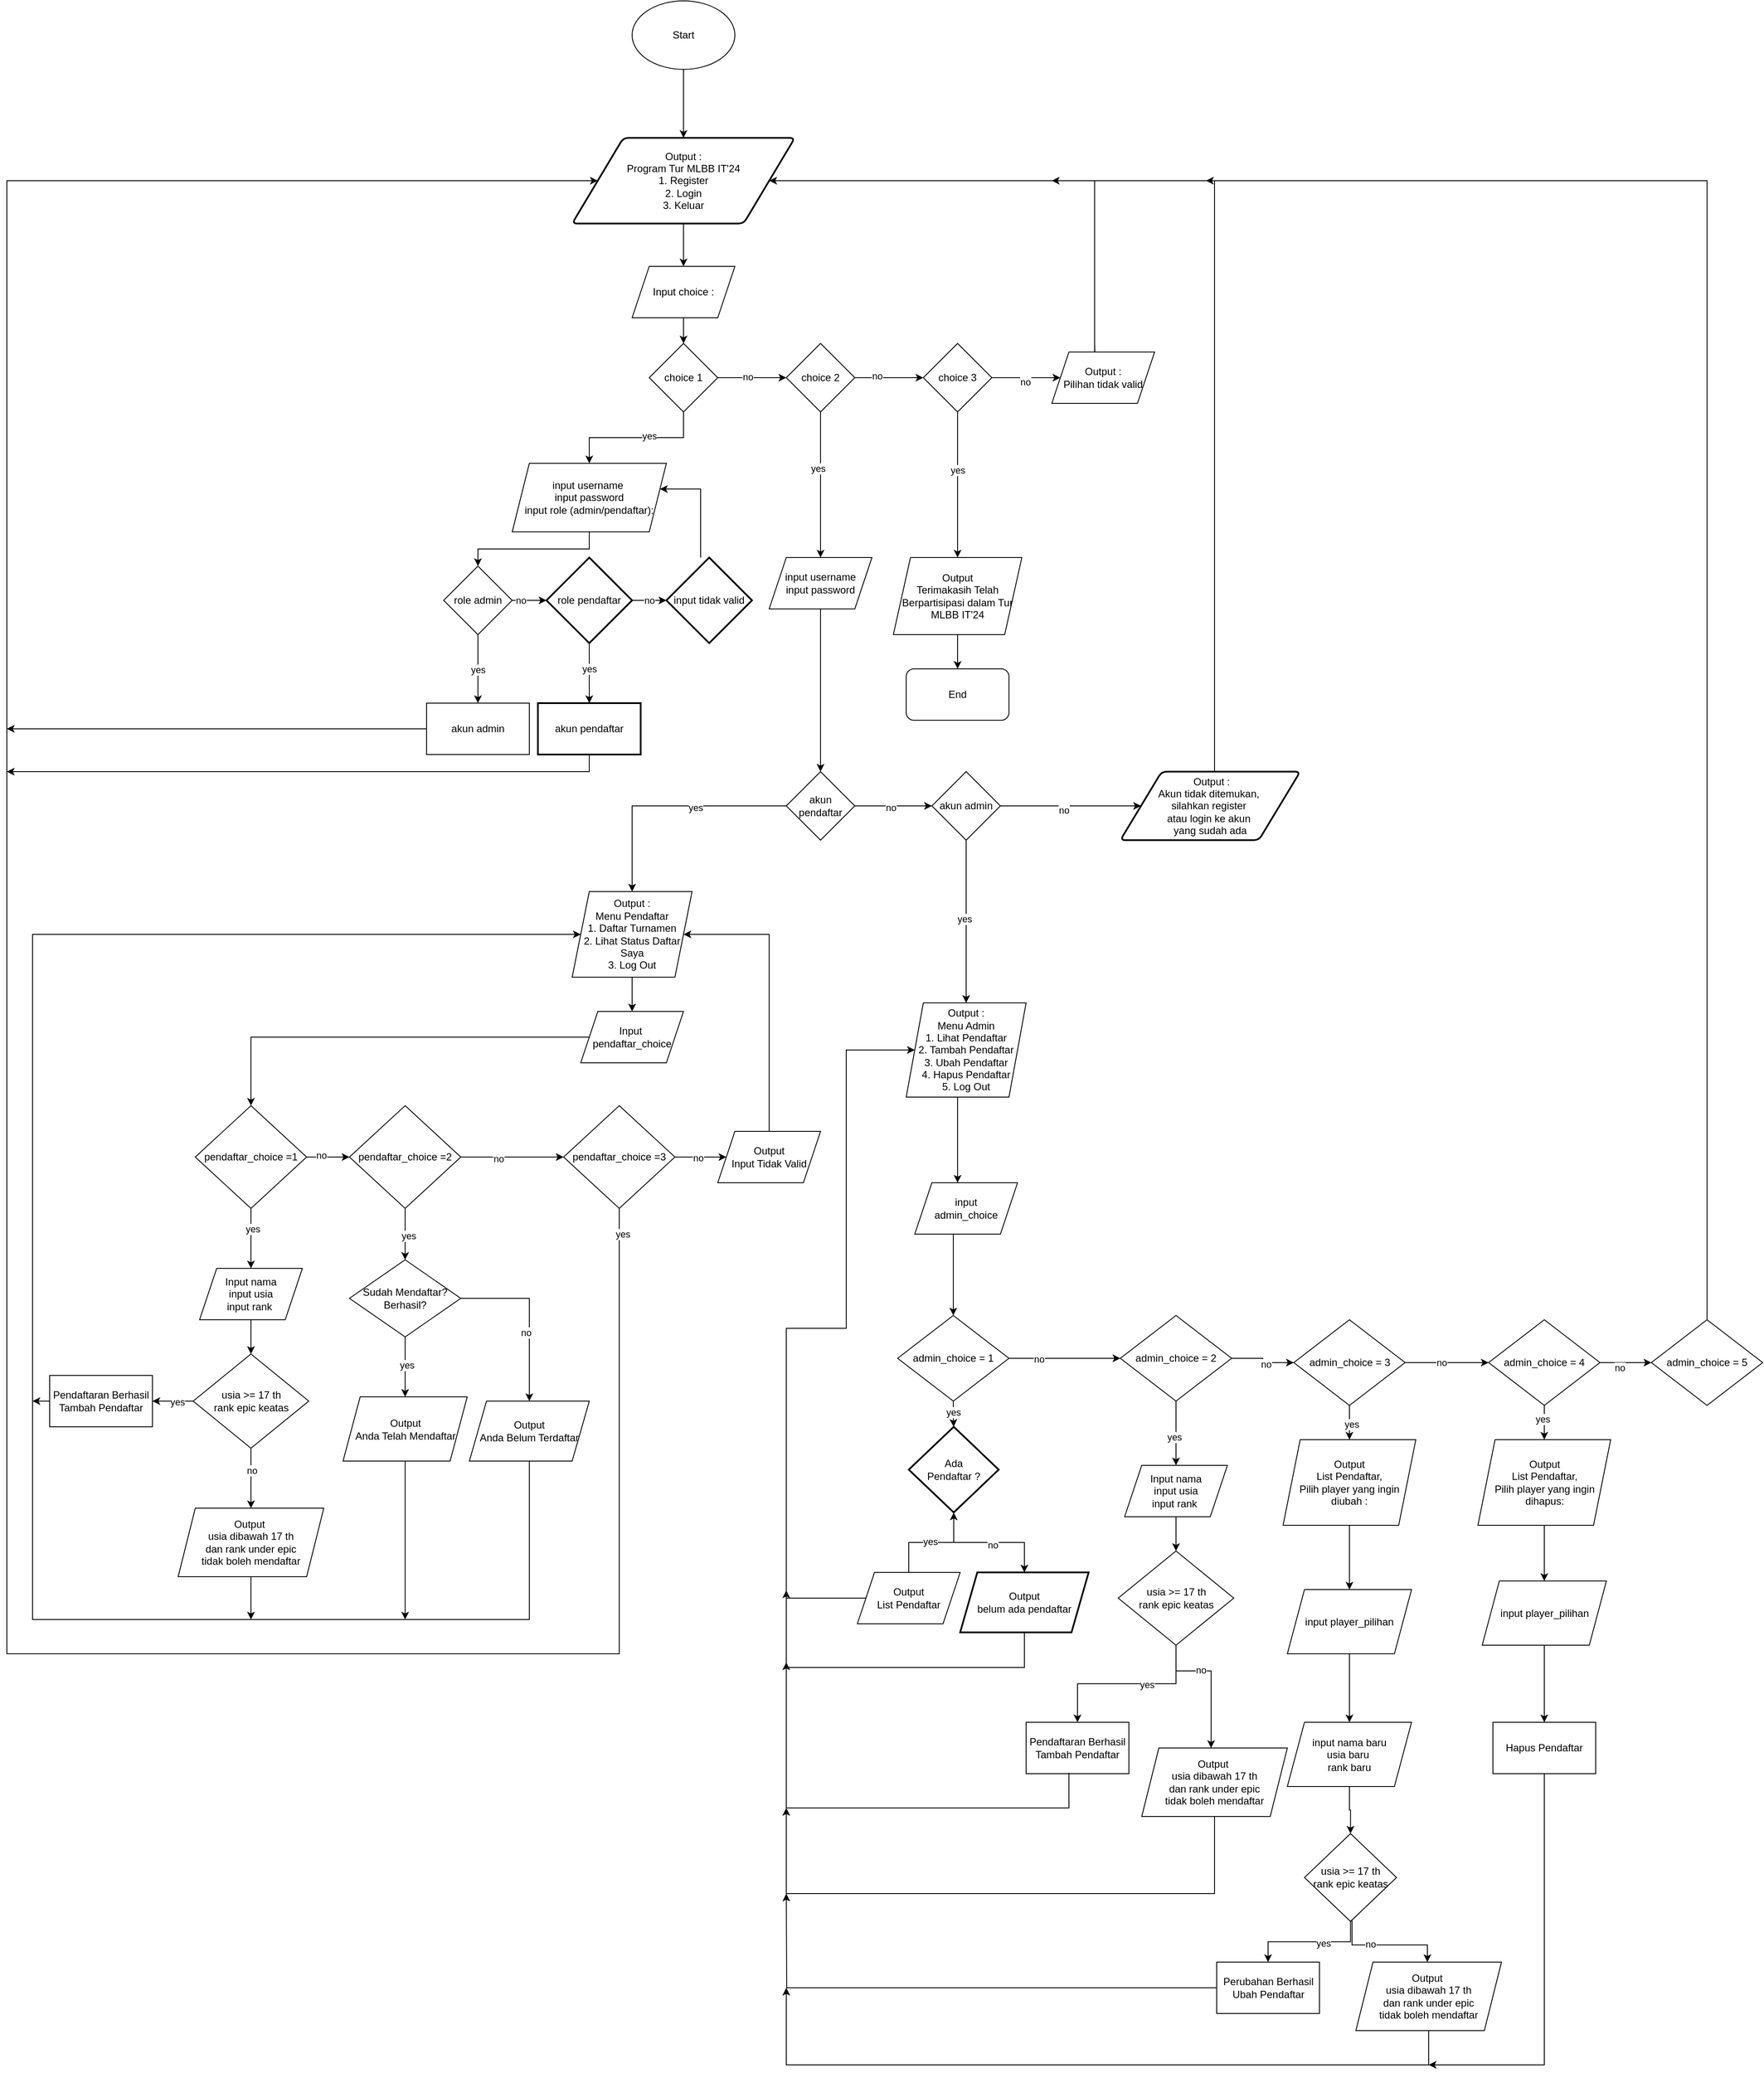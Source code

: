 <mxfile version="24.7.17">
  <diagram name="Page-1" id="m6lIEbwDlKIC5hfoYeo_">
    <mxGraphModel dx="2547" dy="820" grid="1" gridSize="10" guides="1" tooltips="1" connect="1" arrows="1" fold="1" page="1" pageScale="1" pageWidth="850" pageHeight="1100" math="0" shadow="0">
      <root>
        <mxCell id="0" />
        <mxCell id="1" parent="0" />
        <mxCell id="RYWF6PPCwVBztijRkfeJ-3" value="" style="edgeStyle=orthogonalEdgeStyle;rounded=0;orthogonalLoop=1;jettySize=auto;html=1;" edge="1" parent="1" source="RYWF6PPCwVBztijRkfeJ-12" target="RYWF6PPCwVBztijRkfeJ-2">
          <mxGeometry relative="1" as="geometry" />
        </mxCell>
        <mxCell id="RYWF6PPCwVBztijRkfeJ-1" value="Start" style="ellipse;whiteSpace=wrap;html=1;" vertex="1" parent="1">
          <mxGeometry x="340" y="170" width="120" height="80" as="geometry" />
        </mxCell>
        <mxCell id="RYWF6PPCwVBztijRkfeJ-5" value="" style="edgeStyle=orthogonalEdgeStyle;rounded=0;orthogonalLoop=1;jettySize=auto;html=1;" edge="1" parent="1" source="RYWF6PPCwVBztijRkfeJ-2" target="RYWF6PPCwVBztijRkfeJ-4">
          <mxGeometry relative="1" as="geometry" />
        </mxCell>
        <mxCell id="RYWF6PPCwVBztijRkfeJ-2" value="Input choice :" style="shape=parallelogram;perimeter=parallelogramPerimeter;whiteSpace=wrap;html=1;fixedSize=1;" vertex="1" parent="1">
          <mxGeometry x="340" y="480" width="120" height="60" as="geometry" />
        </mxCell>
        <mxCell id="RYWF6PPCwVBztijRkfeJ-17" value="" style="edgeStyle=orthogonalEdgeStyle;rounded=0;orthogonalLoop=1;jettySize=auto;html=1;" edge="1" parent="1" source="RYWF6PPCwVBztijRkfeJ-4" target="RYWF6PPCwVBztijRkfeJ-16">
          <mxGeometry relative="1" as="geometry" />
        </mxCell>
        <mxCell id="RYWF6PPCwVBztijRkfeJ-31" value="yes" style="edgeLabel;html=1;align=center;verticalAlign=middle;resizable=0;points=[];" vertex="1" connectable="0" parent="RYWF6PPCwVBztijRkfeJ-17">
          <mxGeometry x="-0.178" y="-2" relative="1" as="geometry">
            <mxPoint as="offset" />
          </mxGeometry>
        </mxCell>
        <mxCell id="RYWF6PPCwVBztijRkfeJ-19" value="" style="edgeStyle=orthogonalEdgeStyle;rounded=0;orthogonalLoop=1;jettySize=auto;html=1;" edge="1" parent="1" source="RYWF6PPCwVBztijRkfeJ-4" target="RYWF6PPCwVBztijRkfeJ-18">
          <mxGeometry relative="1" as="geometry" />
        </mxCell>
        <mxCell id="RYWF6PPCwVBztijRkfeJ-30" value="no" style="edgeLabel;html=1;align=center;verticalAlign=middle;resizable=0;points=[];" vertex="1" connectable="0" parent="RYWF6PPCwVBztijRkfeJ-19">
          <mxGeometry x="-0.125" y="1" relative="1" as="geometry">
            <mxPoint as="offset" />
          </mxGeometry>
        </mxCell>
        <mxCell id="RYWF6PPCwVBztijRkfeJ-4" value="choice 1" style="rhombus;whiteSpace=wrap;html=1;" vertex="1" parent="1">
          <mxGeometry x="360" y="570" width="80" height="80" as="geometry" />
        </mxCell>
        <mxCell id="RYWF6PPCwVBztijRkfeJ-13" value="" style="edgeStyle=orthogonalEdgeStyle;rounded=0;orthogonalLoop=1;jettySize=auto;html=1;" edge="1" parent="1" source="RYWF6PPCwVBztijRkfeJ-1" target="RYWF6PPCwVBztijRkfeJ-12">
          <mxGeometry relative="1" as="geometry">
            <mxPoint x="400" y="250" as="sourcePoint" />
            <mxPoint x="400" y="340" as="targetPoint" />
          </mxGeometry>
        </mxCell>
        <mxCell id="RYWF6PPCwVBztijRkfeJ-12" value="Output :&lt;div&gt;Program Tur MLBB IT&#39;24&lt;/div&gt;&lt;div&gt;1. Register&lt;/div&gt;&lt;div&gt;2. Login&lt;/div&gt;&lt;div&gt;3. Keluar&lt;/div&gt;" style="shape=parallelogram;html=1;strokeWidth=2;perimeter=parallelogramPerimeter;whiteSpace=wrap;rounded=1;arcSize=12;size=0.23;" vertex="1" parent="1">
          <mxGeometry x="270" y="330" width="260" height="100" as="geometry" />
        </mxCell>
        <mxCell id="RYWF6PPCwVBztijRkfeJ-42" value="" style="edgeStyle=orthogonalEdgeStyle;rounded=0;orthogonalLoop=1;jettySize=auto;html=1;" edge="1" parent="1" source="RYWF6PPCwVBztijRkfeJ-16" target="RYWF6PPCwVBztijRkfeJ-41">
          <mxGeometry relative="1" as="geometry" />
        </mxCell>
        <mxCell id="RYWF6PPCwVBztijRkfeJ-16" value="input username&amp;nbsp;&lt;div&gt;input password&lt;/div&gt;&lt;div&gt;input role (admin/pendaftar):&lt;/div&gt;" style="shape=parallelogram;perimeter=parallelogramPerimeter;whiteSpace=wrap;html=1;fixedSize=1;" vertex="1" parent="1">
          <mxGeometry x="200" y="710" width="180" height="80" as="geometry" />
        </mxCell>
        <mxCell id="RYWF6PPCwVBztijRkfeJ-21" value="" style="edgeStyle=orthogonalEdgeStyle;rounded=0;orthogonalLoop=1;jettySize=auto;html=1;" edge="1" parent="1" source="RYWF6PPCwVBztijRkfeJ-18" target="RYWF6PPCwVBztijRkfeJ-20">
          <mxGeometry relative="1" as="geometry" />
        </mxCell>
        <mxCell id="RYWF6PPCwVBztijRkfeJ-32" value="no" style="edgeLabel;html=1;align=center;verticalAlign=middle;resizable=0;points=[];" vertex="1" connectable="0" parent="RYWF6PPCwVBztijRkfeJ-21">
          <mxGeometry x="-0.35" y="2" relative="1" as="geometry">
            <mxPoint as="offset" />
          </mxGeometry>
        </mxCell>
        <mxCell id="RYWF6PPCwVBztijRkfeJ-25" value="" style="edgeStyle=orthogonalEdgeStyle;rounded=0;orthogonalLoop=1;jettySize=auto;html=1;" edge="1" parent="1" source="RYWF6PPCwVBztijRkfeJ-18" target="RYWF6PPCwVBztijRkfeJ-24">
          <mxGeometry relative="1" as="geometry" />
        </mxCell>
        <mxCell id="RYWF6PPCwVBztijRkfeJ-33" value="yes" style="edgeLabel;html=1;align=center;verticalAlign=middle;resizable=0;points=[];" vertex="1" connectable="0" parent="RYWF6PPCwVBztijRkfeJ-25">
          <mxGeometry x="-0.222" y="-3" relative="1" as="geometry">
            <mxPoint as="offset" />
          </mxGeometry>
        </mxCell>
        <mxCell id="RYWF6PPCwVBztijRkfeJ-18" value="choice 2" style="rhombus;whiteSpace=wrap;html=1;" vertex="1" parent="1">
          <mxGeometry x="520" y="570" width="80" height="80" as="geometry" />
        </mxCell>
        <mxCell id="RYWF6PPCwVBztijRkfeJ-23" value="" style="edgeStyle=orthogonalEdgeStyle;rounded=0;orthogonalLoop=1;jettySize=auto;html=1;" edge="1" parent="1" source="RYWF6PPCwVBztijRkfeJ-20">
          <mxGeometry relative="1" as="geometry">
            <mxPoint x="840" y="610" as="targetPoint" />
          </mxGeometry>
        </mxCell>
        <mxCell id="RYWF6PPCwVBztijRkfeJ-270" value="no" style="edgeLabel;html=1;align=center;verticalAlign=middle;resizable=0;points=[];" vertex="1" connectable="0" parent="RYWF6PPCwVBztijRkfeJ-23">
          <mxGeometry x="0.356" y="-4" relative="1" as="geometry">
            <mxPoint x="-15" as="offset" />
          </mxGeometry>
        </mxCell>
        <mxCell id="RYWF6PPCwVBztijRkfeJ-27" value="" style="edgeStyle=orthogonalEdgeStyle;rounded=0;orthogonalLoop=1;jettySize=auto;html=1;" edge="1" parent="1" source="RYWF6PPCwVBztijRkfeJ-20" target="RYWF6PPCwVBztijRkfeJ-26">
          <mxGeometry relative="1" as="geometry" />
        </mxCell>
        <mxCell id="RYWF6PPCwVBztijRkfeJ-34" value="yes" style="edgeLabel;html=1;align=center;verticalAlign=middle;resizable=0;points=[];" vertex="1" connectable="0" parent="RYWF6PPCwVBztijRkfeJ-27">
          <mxGeometry x="-0.2" relative="1" as="geometry">
            <mxPoint as="offset" />
          </mxGeometry>
        </mxCell>
        <mxCell id="RYWF6PPCwVBztijRkfeJ-20" value="choice 3" style="rhombus;whiteSpace=wrap;html=1;" vertex="1" parent="1">
          <mxGeometry x="680" y="570" width="80" height="80" as="geometry" />
        </mxCell>
        <mxCell id="RYWF6PPCwVBztijRkfeJ-29" value="" style="edgeStyle=orthogonalEdgeStyle;rounded=0;orthogonalLoop=1;jettySize=auto;html=1;" edge="1" parent="1" target="RYWF6PPCwVBztijRkfeJ-28">
          <mxGeometry relative="1" as="geometry">
            <mxPoint x="880" y="570" as="sourcePoint" />
          </mxGeometry>
        </mxCell>
        <mxCell id="RYWF6PPCwVBztijRkfeJ-61" value="" style="edgeStyle=orthogonalEdgeStyle;rounded=0;orthogonalLoop=1;jettySize=auto;html=1;" edge="1" parent="1" source="RYWF6PPCwVBztijRkfeJ-24" target="RYWF6PPCwVBztijRkfeJ-60">
          <mxGeometry relative="1" as="geometry" />
        </mxCell>
        <mxCell id="RYWF6PPCwVBztijRkfeJ-24" value="input username&lt;div&gt;input password&lt;/div&gt;" style="shape=parallelogram;perimeter=parallelogramPerimeter;whiteSpace=wrap;html=1;fixedSize=1;" vertex="1" parent="1">
          <mxGeometry x="500" y="820" width="120" height="60" as="geometry" />
        </mxCell>
        <mxCell id="RYWF6PPCwVBztijRkfeJ-242" value="" style="edgeStyle=orthogonalEdgeStyle;rounded=0;orthogonalLoop=1;jettySize=auto;html=1;" edge="1" parent="1" source="RYWF6PPCwVBztijRkfeJ-26" target="RYWF6PPCwVBztijRkfeJ-241">
          <mxGeometry relative="1" as="geometry" />
        </mxCell>
        <mxCell id="RYWF6PPCwVBztijRkfeJ-26" value="Output&lt;div&gt;Terimakasih Telah Berpartisipasi dalam Tur MLBB IT&#39;24&lt;/div&gt;" style="shape=parallelogram;perimeter=parallelogramPerimeter;whiteSpace=wrap;html=1;fixedSize=1;" vertex="1" parent="1">
          <mxGeometry x="645" y="820" width="150" height="90" as="geometry" />
        </mxCell>
        <mxCell id="RYWF6PPCwVBztijRkfeJ-37" style="edgeStyle=orthogonalEdgeStyle;rounded=0;orthogonalLoop=1;jettySize=auto;html=1;" edge="1" parent="1" source="RYWF6PPCwVBztijRkfeJ-28" target="RYWF6PPCwVBztijRkfeJ-12">
          <mxGeometry relative="1" as="geometry">
            <Array as="points">
              <mxPoint x="880" y="380" />
            </Array>
          </mxGeometry>
        </mxCell>
        <mxCell id="RYWF6PPCwVBztijRkfeJ-28" value="Output :&lt;div&gt;Pilihan tidak valid&lt;/div&gt;" style="shape=parallelogram;perimeter=parallelogramPerimeter;whiteSpace=wrap;html=1;fixedSize=1;" vertex="1" parent="1">
          <mxGeometry x="830" y="580" width="120" height="60" as="geometry" />
        </mxCell>
        <mxCell id="RYWF6PPCwVBztijRkfeJ-44" value="" style="edgeStyle=orthogonalEdgeStyle;rounded=0;orthogonalLoop=1;jettySize=auto;html=1;" edge="1" parent="1" source="RYWF6PPCwVBztijRkfeJ-41" target="RYWF6PPCwVBztijRkfeJ-43">
          <mxGeometry relative="1" as="geometry" />
        </mxCell>
        <mxCell id="RYWF6PPCwVBztijRkfeJ-47" value="yes" style="edgeLabel;html=1;align=center;verticalAlign=middle;resizable=0;points=[];" vertex="1" connectable="0" parent="RYWF6PPCwVBztijRkfeJ-44">
          <mxGeometry x="0.022" relative="1" as="geometry">
            <mxPoint as="offset" />
          </mxGeometry>
        </mxCell>
        <mxCell id="RYWF6PPCwVBztijRkfeJ-41" value="role admin" style="rhombus;whiteSpace=wrap;html=1;" vertex="1" parent="1">
          <mxGeometry x="120" y="830" width="80" height="80" as="geometry" />
        </mxCell>
        <mxCell id="RYWF6PPCwVBztijRkfeJ-266" style="edgeStyle=orthogonalEdgeStyle;rounded=0;orthogonalLoop=1;jettySize=auto;html=1;" edge="1" parent="1" source="RYWF6PPCwVBztijRkfeJ-43">
          <mxGeometry relative="1" as="geometry">
            <mxPoint x="-390" y="1020" as="targetPoint" />
          </mxGeometry>
        </mxCell>
        <mxCell id="RYWF6PPCwVBztijRkfeJ-43" value="akun admin" style="whiteSpace=wrap;html=1;" vertex="1" parent="1">
          <mxGeometry x="100" y="990" width="120" height="60" as="geometry" />
        </mxCell>
        <mxCell id="RYWF6PPCwVBztijRkfeJ-50" value="" style="edgeStyle=orthogonalEdgeStyle;rounded=0;orthogonalLoop=1;jettySize=auto;html=1;" edge="1" parent="1" source="RYWF6PPCwVBztijRkfeJ-41" target="RYWF6PPCwVBztijRkfeJ-49">
          <mxGeometry relative="1" as="geometry">
            <mxPoint x="330" y="910" as="sourcePoint" />
            <mxPoint x="360" y="990" as="targetPoint" />
          </mxGeometry>
        </mxCell>
        <mxCell id="RYWF6PPCwVBztijRkfeJ-51" value="no" style="edgeLabel;html=1;align=center;verticalAlign=middle;resizable=0;points=[];" vertex="1" connectable="0" parent="RYWF6PPCwVBztijRkfeJ-50">
          <mxGeometry x="-0.533" relative="1" as="geometry">
            <mxPoint as="offset" />
          </mxGeometry>
        </mxCell>
        <mxCell id="RYWF6PPCwVBztijRkfeJ-53" value="" style="edgeStyle=orthogonalEdgeStyle;rounded=0;orthogonalLoop=1;jettySize=auto;html=1;" edge="1" parent="1" source="RYWF6PPCwVBztijRkfeJ-49" target="RYWF6PPCwVBztijRkfeJ-52">
          <mxGeometry relative="1" as="geometry" />
        </mxCell>
        <mxCell id="RYWF6PPCwVBztijRkfeJ-59" value="no" style="edgeLabel;html=1;align=center;verticalAlign=middle;resizable=0;points=[];" vertex="1" connectable="0" parent="RYWF6PPCwVBztijRkfeJ-53">
          <mxGeometry x="0.253" y="-2" relative="1" as="geometry">
            <mxPoint x="-5" y="-2" as="offset" />
          </mxGeometry>
        </mxCell>
        <mxCell id="RYWF6PPCwVBztijRkfeJ-57" value="" style="edgeStyle=orthogonalEdgeStyle;rounded=0;orthogonalLoop=1;jettySize=auto;html=1;" edge="1" parent="1" source="RYWF6PPCwVBztijRkfeJ-49" target="RYWF6PPCwVBztijRkfeJ-56">
          <mxGeometry relative="1" as="geometry" />
        </mxCell>
        <mxCell id="RYWF6PPCwVBztijRkfeJ-58" value="yes" style="edgeLabel;html=1;align=center;verticalAlign=middle;resizable=0;points=[];" vertex="1" connectable="0" parent="RYWF6PPCwVBztijRkfeJ-57">
          <mxGeometry x="0.105" y="-1" relative="1" as="geometry">
            <mxPoint x="1" y="-9" as="offset" />
          </mxGeometry>
        </mxCell>
        <mxCell id="RYWF6PPCwVBztijRkfeJ-49" value="role pendaftar" style="strokeWidth=2;html=1;shape=mxgraph.flowchart.decision;whiteSpace=wrap;" vertex="1" parent="1">
          <mxGeometry x="240" y="820" width="100" height="100" as="geometry" />
        </mxCell>
        <mxCell id="RYWF6PPCwVBztijRkfeJ-55" style="edgeStyle=orthogonalEdgeStyle;rounded=0;orthogonalLoop=1;jettySize=auto;html=1;" edge="1" parent="1" source="RYWF6PPCwVBztijRkfeJ-52" target="RYWF6PPCwVBztijRkfeJ-16">
          <mxGeometry relative="1" as="geometry">
            <Array as="points">
              <mxPoint x="420" y="740" />
            </Array>
          </mxGeometry>
        </mxCell>
        <mxCell id="RYWF6PPCwVBztijRkfeJ-52" value="input tidak valid" style="strokeWidth=2;html=1;shape=mxgraph.flowchart.decision;whiteSpace=wrap;" vertex="1" parent="1">
          <mxGeometry x="380" y="820" width="100" height="100" as="geometry" />
        </mxCell>
        <mxCell id="RYWF6PPCwVBztijRkfeJ-269" style="edgeStyle=orthogonalEdgeStyle;rounded=0;orthogonalLoop=1;jettySize=auto;html=1;" edge="1" parent="1" source="RYWF6PPCwVBztijRkfeJ-56">
          <mxGeometry relative="1" as="geometry">
            <mxPoint x="-390" y="1070" as="targetPoint" />
            <Array as="points">
              <mxPoint x="290" y="1070" />
            </Array>
          </mxGeometry>
        </mxCell>
        <mxCell id="RYWF6PPCwVBztijRkfeJ-56" value="akun pendaftar" style="whiteSpace=wrap;html=1;strokeWidth=2;" vertex="1" parent="1">
          <mxGeometry x="230" y="990" width="120" height="60" as="geometry" />
        </mxCell>
        <mxCell id="RYWF6PPCwVBztijRkfeJ-63" value="" style="edgeStyle=orthogonalEdgeStyle;rounded=0;orthogonalLoop=1;jettySize=auto;html=1;" edge="1" parent="1" source="RYWF6PPCwVBztijRkfeJ-60" target="RYWF6PPCwVBztijRkfeJ-62">
          <mxGeometry relative="1" as="geometry" />
        </mxCell>
        <mxCell id="RYWF6PPCwVBztijRkfeJ-66" value="yes" style="edgeLabel;html=1;align=center;verticalAlign=middle;resizable=0;points=[];" vertex="1" connectable="0" parent="RYWF6PPCwVBztijRkfeJ-63">
          <mxGeometry x="-0.244" y="2" relative="1" as="geometry">
            <mxPoint as="offset" />
          </mxGeometry>
        </mxCell>
        <mxCell id="RYWF6PPCwVBztijRkfeJ-65" value="" style="edgeStyle=orthogonalEdgeStyle;rounded=0;orthogonalLoop=1;jettySize=auto;html=1;" edge="1" parent="1" source="RYWF6PPCwVBztijRkfeJ-60" target="RYWF6PPCwVBztijRkfeJ-64">
          <mxGeometry relative="1" as="geometry" />
        </mxCell>
        <mxCell id="RYWF6PPCwVBztijRkfeJ-72" value="no" style="edgeLabel;html=1;align=center;verticalAlign=middle;resizable=0;points=[];" vertex="1" connectable="0" parent="RYWF6PPCwVBztijRkfeJ-65">
          <mxGeometry x="-0.067" y="-2" relative="1" as="geometry">
            <mxPoint as="offset" />
          </mxGeometry>
        </mxCell>
        <mxCell id="RYWF6PPCwVBztijRkfeJ-60" value="akun pendaftar" style="rhombus;whiteSpace=wrap;html=1;" vertex="1" parent="1">
          <mxGeometry x="520" y="1070" width="80" height="80" as="geometry" />
        </mxCell>
        <mxCell id="RYWF6PPCwVBztijRkfeJ-85" value="" style="edgeStyle=orthogonalEdgeStyle;rounded=0;orthogonalLoop=1;jettySize=auto;html=1;" edge="1" parent="1" source="RYWF6PPCwVBztijRkfeJ-62" target="RYWF6PPCwVBztijRkfeJ-84">
          <mxGeometry relative="1" as="geometry" />
        </mxCell>
        <mxCell id="RYWF6PPCwVBztijRkfeJ-62" value="Output :&lt;div&gt;Menu Pendaftar&lt;div&gt;1. Daftar Turnamen&lt;/div&gt;&lt;div&gt;2. Lihat Status Daftar Saya&lt;/div&gt;&lt;div&gt;3. Log Out&lt;/div&gt;&lt;/div&gt;" style="shape=parallelogram;perimeter=parallelogramPerimeter;whiteSpace=wrap;html=1;fixedSize=1;" vertex="1" parent="1">
          <mxGeometry x="270" y="1210" width="140" height="100" as="geometry" />
        </mxCell>
        <mxCell id="RYWF6PPCwVBztijRkfeJ-78" value="" style="edgeStyle=orthogonalEdgeStyle;rounded=0;orthogonalLoop=1;jettySize=auto;html=1;" edge="1" parent="1" source="RYWF6PPCwVBztijRkfeJ-64" target="RYWF6PPCwVBztijRkfeJ-77">
          <mxGeometry relative="1" as="geometry" />
        </mxCell>
        <mxCell id="RYWF6PPCwVBztijRkfeJ-88" value="yes" style="edgeLabel;html=1;align=center;verticalAlign=middle;resizable=0;points=[];" vertex="1" connectable="0" parent="RYWF6PPCwVBztijRkfeJ-78">
          <mxGeometry x="-0.022" y="-2" relative="1" as="geometry">
            <mxPoint y="-1" as="offset" />
          </mxGeometry>
        </mxCell>
        <mxCell id="RYWF6PPCwVBztijRkfeJ-64" value="akun admin" style="rhombus;whiteSpace=wrap;html=1;" vertex="1" parent="1">
          <mxGeometry x="690" y="1070" width="80" height="80" as="geometry" />
        </mxCell>
        <mxCell id="RYWF6PPCwVBztijRkfeJ-75" value="" style="edgeStyle=orthogonalEdgeStyle;rounded=0;orthogonalLoop=1;jettySize=auto;html=1;" edge="1" parent="1" source="RYWF6PPCwVBztijRkfeJ-64" target="RYWF6PPCwVBztijRkfeJ-76">
          <mxGeometry relative="1" as="geometry">
            <mxPoint x="770" y="1110" as="sourcePoint" />
            <mxPoint x="830" y="1110" as="targetPoint" />
          </mxGeometry>
        </mxCell>
        <mxCell id="RYWF6PPCwVBztijRkfeJ-89" value="no" style="edgeLabel;html=1;align=center;verticalAlign=middle;resizable=0;points=[];" vertex="1" connectable="0" parent="RYWF6PPCwVBztijRkfeJ-75">
          <mxGeometry x="-0.098" y="-5" relative="1" as="geometry">
            <mxPoint as="offset" />
          </mxGeometry>
        </mxCell>
        <mxCell id="RYWF6PPCwVBztijRkfeJ-83" style="edgeStyle=orthogonalEdgeStyle;rounded=0;orthogonalLoop=1;jettySize=auto;html=1;" edge="1" parent="1" source="RYWF6PPCwVBztijRkfeJ-76">
          <mxGeometry relative="1" as="geometry">
            <mxPoint x="830" y="380" as="targetPoint" />
            <Array as="points">
              <mxPoint x="1020" y="380" />
            </Array>
          </mxGeometry>
        </mxCell>
        <mxCell id="RYWF6PPCwVBztijRkfeJ-76" value="&amp;nbsp;Output :&lt;div&gt;Akun tidak ditemukan,&amp;nbsp;&lt;/div&gt;&lt;div&gt;silahkan register&amp;nbsp;&lt;/div&gt;&lt;div&gt;atau login ke akun&amp;nbsp;&lt;/div&gt;&lt;div&gt;yang sudah ada&lt;/div&gt;" style="shape=parallelogram;html=1;strokeWidth=2;perimeter=parallelogramPerimeter;whiteSpace=wrap;rounded=1;arcSize=12;size=0.23;" vertex="1" parent="1">
          <mxGeometry x="910" y="1070" width="210" height="80" as="geometry" />
        </mxCell>
        <mxCell id="RYWF6PPCwVBztijRkfeJ-87" value="" style="edgeStyle=orthogonalEdgeStyle;rounded=0;orthogonalLoop=1;jettySize=auto;html=1;" edge="1" parent="1" source="RYWF6PPCwVBztijRkfeJ-77" target="RYWF6PPCwVBztijRkfeJ-86">
          <mxGeometry relative="1" as="geometry">
            <Array as="points">
              <mxPoint x="720" y="1510" />
              <mxPoint x="720" y="1510" />
            </Array>
          </mxGeometry>
        </mxCell>
        <mxCell id="RYWF6PPCwVBztijRkfeJ-77" value="Output :&lt;div&gt;Menu Admin&lt;/div&gt;&lt;div&gt;1. Lihat Pendaftar&lt;/div&gt;&lt;div&gt;2. Tambah Pendaftar&lt;/div&gt;&lt;div&gt;3. Ubah Pendaftar&lt;/div&gt;&lt;div&gt;4. Hapus Pendaftar&lt;/div&gt;&lt;div&gt;5. Log Out&lt;/div&gt;" style="shape=parallelogram;perimeter=parallelogramPerimeter;whiteSpace=wrap;html=1;fixedSize=1;" vertex="1" parent="1">
          <mxGeometry x="660" y="1340" width="140" height="110" as="geometry" />
        </mxCell>
        <mxCell id="RYWF6PPCwVBztijRkfeJ-91" value="" style="edgeStyle=orthogonalEdgeStyle;rounded=0;orthogonalLoop=1;jettySize=auto;html=1;" edge="1" parent="1" source="RYWF6PPCwVBztijRkfeJ-84" target="RYWF6PPCwVBztijRkfeJ-90">
          <mxGeometry relative="1" as="geometry" />
        </mxCell>
        <mxCell id="RYWF6PPCwVBztijRkfeJ-84" value="Input&amp;nbsp;&lt;div&gt;pendaftar_choice&lt;/div&gt;" style="shape=parallelogram;perimeter=parallelogramPerimeter;whiteSpace=wrap;html=1;fixedSize=1;" vertex="1" parent="1">
          <mxGeometry x="280" y="1350" width="120" height="60" as="geometry" />
        </mxCell>
        <mxCell id="RYWF6PPCwVBztijRkfeJ-163" value="" style="edgeStyle=orthogonalEdgeStyle;rounded=0;orthogonalLoop=1;jettySize=auto;html=1;" edge="1" parent="1" source="RYWF6PPCwVBztijRkfeJ-86" target="RYWF6PPCwVBztijRkfeJ-162">
          <mxGeometry relative="1" as="geometry">
            <Array as="points">
              <mxPoint x="715" y="1670" />
              <mxPoint x="715" y="1670" />
            </Array>
          </mxGeometry>
        </mxCell>
        <mxCell id="RYWF6PPCwVBztijRkfeJ-86" value="input&lt;div&gt;admin_choice&lt;/div&gt;" style="shape=parallelogram;perimeter=parallelogramPerimeter;whiteSpace=wrap;html=1;fixedSize=1;" vertex="1" parent="1">
          <mxGeometry x="670" y="1550" width="120" height="60" as="geometry" />
        </mxCell>
        <mxCell id="RYWF6PPCwVBztijRkfeJ-100" value="" style="edgeStyle=orthogonalEdgeStyle;rounded=0;orthogonalLoop=1;jettySize=auto;html=1;" edge="1" parent="1" source="RYWF6PPCwVBztijRkfeJ-90" target="RYWF6PPCwVBztijRkfeJ-99">
          <mxGeometry relative="1" as="geometry" />
        </mxCell>
        <mxCell id="RYWF6PPCwVBztijRkfeJ-148" value="no" style="edgeLabel;html=1;align=center;verticalAlign=middle;resizable=0;points=[];" vertex="1" connectable="0" parent="RYWF6PPCwVBztijRkfeJ-100">
          <mxGeometry x="-0.324" y="2" relative="1" as="geometry">
            <mxPoint as="offset" />
          </mxGeometry>
        </mxCell>
        <mxCell id="RYWF6PPCwVBztijRkfeJ-134" value="" style="edgeStyle=orthogonalEdgeStyle;rounded=0;orthogonalLoop=1;jettySize=auto;html=1;" edge="1" parent="1" source="RYWF6PPCwVBztijRkfeJ-90" target="RYWF6PPCwVBztijRkfeJ-125">
          <mxGeometry relative="1" as="geometry" />
        </mxCell>
        <mxCell id="RYWF6PPCwVBztijRkfeJ-147" value="yes" style="edgeLabel;html=1;align=center;verticalAlign=middle;resizable=0;points=[];" vertex="1" connectable="0" parent="RYWF6PPCwVBztijRkfeJ-134">
          <mxGeometry x="-0.322" y="2" relative="1" as="geometry">
            <mxPoint as="offset" />
          </mxGeometry>
        </mxCell>
        <mxCell id="RYWF6PPCwVBztijRkfeJ-90" value="pendaftar_choice =1" style="rhombus;whiteSpace=wrap;html=1;" vertex="1" parent="1">
          <mxGeometry x="-170" y="1460" width="130" height="120" as="geometry" />
        </mxCell>
        <mxCell id="RYWF6PPCwVBztijRkfeJ-102" value="" style="edgeStyle=orthogonalEdgeStyle;rounded=0;orthogonalLoop=1;jettySize=auto;html=1;" edge="1" parent="1" source="RYWF6PPCwVBztijRkfeJ-99" target="RYWF6PPCwVBztijRkfeJ-101">
          <mxGeometry relative="1" as="geometry" />
        </mxCell>
        <mxCell id="RYWF6PPCwVBztijRkfeJ-150" value="no" style="edgeLabel;html=1;align=center;verticalAlign=middle;resizable=0;points=[];" vertex="1" connectable="0" parent="RYWF6PPCwVBztijRkfeJ-102">
          <mxGeometry x="-0.275" y="-2" relative="1" as="geometry">
            <mxPoint as="offset" />
          </mxGeometry>
        </mxCell>
        <mxCell id="RYWF6PPCwVBztijRkfeJ-142" value="" style="edgeStyle=orthogonalEdgeStyle;rounded=0;orthogonalLoop=1;jettySize=auto;html=1;" edge="1" parent="1" source="RYWF6PPCwVBztijRkfeJ-99" target="RYWF6PPCwVBztijRkfeJ-141">
          <mxGeometry relative="1" as="geometry" />
        </mxCell>
        <mxCell id="RYWF6PPCwVBztijRkfeJ-149" value="yes" style="edgeLabel;html=1;align=center;verticalAlign=middle;resizable=0;points=[];" vertex="1" connectable="0" parent="RYWF6PPCwVBztijRkfeJ-142">
          <mxGeometry x="0.051" y="4" relative="1" as="geometry">
            <mxPoint as="offset" />
          </mxGeometry>
        </mxCell>
        <mxCell id="RYWF6PPCwVBztijRkfeJ-99" value="pendaftar_choice =2" style="rhombus;whiteSpace=wrap;html=1;" vertex="1" parent="1">
          <mxGeometry x="10" y="1460" width="130" height="120" as="geometry" />
        </mxCell>
        <mxCell id="RYWF6PPCwVBztijRkfeJ-154" style="edgeStyle=orthogonalEdgeStyle;rounded=0;orthogonalLoop=1;jettySize=auto;html=1;exitX=0.5;exitY=1;exitDx=0;exitDy=0;" edge="1" parent="1" source="RYWF6PPCwVBztijRkfeJ-101" target="RYWF6PPCwVBztijRkfeJ-12">
          <mxGeometry relative="1" as="geometry">
            <mxPoint x="350.0" y="380" as="targetPoint" />
            <mxPoint x="320.1" y="1580" as="sourcePoint" />
            <Array as="points">
              <mxPoint x="325" y="2100" />
              <mxPoint x="-390" y="2100" />
              <mxPoint x="-390" y="380" />
            </Array>
          </mxGeometry>
        </mxCell>
        <mxCell id="RYWF6PPCwVBztijRkfeJ-157" value="yes" style="edgeLabel;html=1;align=center;verticalAlign=middle;resizable=0;points=[];" vertex="1" connectable="0" parent="RYWF6PPCwVBztijRkfeJ-154">
          <mxGeometry x="-0.829" y="4" relative="1" as="geometry">
            <mxPoint y="-282" as="offset" />
          </mxGeometry>
        </mxCell>
        <mxCell id="RYWF6PPCwVBztijRkfeJ-159" value="" style="edgeStyle=orthogonalEdgeStyle;rounded=0;orthogonalLoop=1;jettySize=auto;html=1;" edge="1" parent="1" source="RYWF6PPCwVBztijRkfeJ-101" target="RYWF6PPCwVBztijRkfeJ-158">
          <mxGeometry relative="1" as="geometry" />
        </mxCell>
        <mxCell id="RYWF6PPCwVBztijRkfeJ-161" value="no" style="edgeLabel;html=1;align=center;verticalAlign=middle;resizable=0;points=[];" vertex="1" connectable="0" parent="RYWF6PPCwVBztijRkfeJ-159">
          <mxGeometry x="-0.141" y="-1" relative="1" as="geometry">
            <mxPoint x="1" as="offset" />
          </mxGeometry>
        </mxCell>
        <mxCell id="RYWF6PPCwVBztijRkfeJ-101" value="pendaftar_choice =3" style="rhombus;whiteSpace=wrap;html=1;" vertex="1" parent="1">
          <mxGeometry x="260" y="1460" width="130" height="120" as="geometry" />
        </mxCell>
        <mxCell id="RYWF6PPCwVBztijRkfeJ-133" value="" style="edgeStyle=orthogonalEdgeStyle;rounded=0;orthogonalLoop=1;jettySize=auto;html=1;" edge="1" parent="1" source="RYWF6PPCwVBztijRkfeJ-125" target="RYWF6PPCwVBztijRkfeJ-132">
          <mxGeometry relative="1" as="geometry" />
        </mxCell>
        <mxCell id="RYWF6PPCwVBztijRkfeJ-125" value="Input nama&lt;div&gt;input usia&lt;/div&gt;&lt;div&gt;input rank&amp;nbsp;&lt;/div&gt;" style="shape=parallelogram;perimeter=parallelogramPerimeter;whiteSpace=wrap;html=1;fixedSize=1;" vertex="1" parent="1">
          <mxGeometry x="-165" y="1650" width="120" height="60" as="geometry" />
        </mxCell>
        <mxCell id="RYWF6PPCwVBztijRkfeJ-252" style="edgeStyle=orthogonalEdgeStyle;rounded=0;orthogonalLoop=1;jettySize=auto;html=1;entryX=0;entryY=0.5;entryDx=0;entryDy=0;" edge="1" parent="1" source="RYWF6PPCwVBztijRkfeJ-128" target="RYWF6PPCwVBztijRkfeJ-77">
          <mxGeometry relative="1" as="geometry">
            <Array as="points">
              <mxPoint x="520" y="2035" />
              <mxPoint x="520" y="1720" />
              <mxPoint x="590" y="1720" />
              <mxPoint x="590" y="1395" />
            </Array>
          </mxGeometry>
        </mxCell>
        <mxCell id="RYWF6PPCwVBztijRkfeJ-128" value="Output&lt;div&gt;List Pendaftar&lt;/div&gt;" style="shape=parallelogram;perimeter=parallelogramPerimeter;whiteSpace=wrap;html=1;fixedSize=1;" vertex="1" parent="1">
          <mxGeometry x="603" y="2005" width="120" height="60" as="geometry" />
        </mxCell>
        <mxCell id="RYWF6PPCwVBztijRkfeJ-129" value="" style="edgeStyle=orthogonalEdgeStyle;rounded=0;orthogonalLoop=1;jettySize=auto;html=1;" edge="1" parent="1" source="RYWF6PPCwVBztijRkfeJ-130" target="RYWF6PPCwVBztijRkfeJ-131">
          <mxGeometry relative="1" as="geometry" />
        </mxCell>
        <mxCell id="RYWF6PPCwVBztijRkfeJ-189" value="no" style="edgeLabel;html=1;align=center;verticalAlign=middle;resizable=0;points=[];" vertex="1" connectable="0" parent="RYWF6PPCwVBztijRkfeJ-129">
          <mxGeometry x="0.046" y="-3" relative="1" as="geometry">
            <mxPoint as="offset" />
          </mxGeometry>
        </mxCell>
        <mxCell id="RYWF6PPCwVBztijRkfeJ-130" value="Ada&lt;div&gt;Pendaftar ?&lt;/div&gt;" style="strokeWidth=2;html=1;shape=mxgraph.flowchart.decision;whiteSpace=wrap;" vertex="1" parent="1">
          <mxGeometry x="663" y="1835" width="105" height="100" as="geometry" />
        </mxCell>
        <mxCell id="RYWF6PPCwVBztijRkfeJ-254" style="edgeStyle=orthogonalEdgeStyle;rounded=0;orthogonalLoop=1;jettySize=auto;html=1;" edge="1" parent="1" source="RYWF6PPCwVBztijRkfeJ-131">
          <mxGeometry relative="1" as="geometry">
            <mxPoint x="520" y="2026" as="targetPoint" />
            <mxPoint x="798" y="2091" as="sourcePoint" />
            <Array as="points">
              <mxPoint x="798" y="2116" />
              <mxPoint x="520" y="2116" />
            </Array>
          </mxGeometry>
        </mxCell>
        <mxCell id="RYWF6PPCwVBztijRkfeJ-131" value="Output&lt;div&gt;belum ada pendaftar&lt;/div&gt;" style="shape=parallelogram;perimeter=parallelogramPerimeter;whiteSpace=wrap;html=1;fixedSize=1;strokeWidth=2;" vertex="1" parent="1">
          <mxGeometry x="723" y="2005" width="150" height="70" as="geometry" />
        </mxCell>
        <mxCell id="RYWF6PPCwVBztijRkfeJ-136" value="" style="edgeStyle=orthogonalEdgeStyle;rounded=0;orthogonalLoop=1;jettySize=auto;html=1;" edge="1" parent="1" source="RYWF6PPCwVBztijRkfeJ-132" target="RYWF6PPCwVBztijRkfeJ-135">
          <mxGeometry relative="1" as="geometry" />
        </mxCell>
        <mxCell id="RYWF6PPCwVBztijRkfeJ-137" value="yes" style="edgeLabel;html=1;align=center;verticalAlign=middle;resizable=0;points=[];" vertex="1" connectable="0" parent="RYWF6PPCwVBztijRkfeJ-136">
          <mxGeometry x="-0.23" y="1" relative="1" as="geometry">
            <mxPoint as="offset" />
          </mxGeometry>
        </mxCell>
        <mxCell id="RYWF6PPCwVBztijRkfeJ-139" value="" style="edgeStyle=orthogonalEdgeStyle;rounded=0;orthogonalLoop=1;jettySize=auto;html=1;" edge="1" parent="1" source="RYWF6PPCwVBztijRkfeJ-132" target="RYWF6PPCwVBztijRkfeJ-138">
          <mxGeometry relative="1" as="geometry" />
        </mxCell>
        <mxCell id="RYWF6PPCwVBztijRkfeJ-140" value="no" style="edgeLabel;html=1;align=center;verticalAlign=middle;resizable=0;points=[];" vertex="1" connectable="0" parent="RYWF6PPCwVBztijRkfeJ-139">
          <mxGeometry x="-0.265" y="1" relative="1" as="geometry">
            <mxPoint as="offset" />
          </mxGeometry>
        </mxCell>
        <mxCell id="RYWF6PPCwVBztijRkfeJ-132" value="usia &amp;gt;= 17 th&lt;div&gt;rank epic keatas&lt;/div&gt;" style="rhombus;whiteSpace=wrap;html=1;" vertex="1" parent="1">
          <mxGeometry x="-172.5" y="1750" width="135" height="110" as="geometry" />
        </mxCell>
        <mxCell id="RYWF6PPCwVBztijRkfeJ-271" style="edgeStyle=orthogonalEdgeStyle;rounded=0;orthogonalLoop=1;jettySize=auto;html=1;" edge="1" parent="1" source="RYWF6PPCwVBztijRkfeJ-135">
          <mxGeometry relative="1" as="geometry">
            <mxPoint x="-360" y="1805" as="targetPoint" />
          </mxGeometry>
        </mxCell>
        <mxCell id="RYWF6PPCwVBztijRkfeJ-135" value="Pendaftaran Berhasil&lt;div&gt;Tambah Pendaftar&lt;/div&gt;" style="whiteSpace=wrap;html=1;" vertex="1" parent="1">
          <mxGeometry x="-340" y="1775" width="120" height="60" as="geometry" />
        </mxCell>
        <mxCell id="RYWF6PPCwVBztijRkfeJ-272" style="edgeStyle=orthogonalEdgeStyle;rounded=0;orthogonalLoop=1;jettySize=auto;html=1;" edge="1" parent="1" source="RYWF6PPCwVBztijRkfeJ-138">
          <mxGeometry relative="1" as="geometry">
            <mxPoint x="-105" y="2060" as="targetPoint" />
          </mxGeometry>
        </mxCell>
        <mxCell id="RYWF6PPCwVBztijRkfeJ-138" value="Output&amp;nbsp;&lt;div&gt;usia dibawah 17 th&lt;/div&gt;&lt;div&gt;dan rank under epic&lt;/div&gt;&lt;div&gt;tidak boleh mendaftar&lt;/div&gt;" style="shape=parallelogram;perimeter=parallelogramPerimeter;whiteSpace=wrap;html=1;fixedSize=1;" vertex="1" parent="1">
          <mxGeometry x="-190" y="1930" width="170" height="80" as="geometry" />
        </mxCell>
        <mxCell id="RYWF6PPCwVBztijRkfeJ-144" value="" style="edgeStyle=orthogonalEdgeStyle;rounded=0;orthogonalLoop=1;jettySize=auto;html=1;" edge="1" parent="1" source="RYWF6PPCwVBztijRkfeJ-141" target="RYWF6PPCwVBztijRkfeJ-143">
          <mxGeometry relative="1" as="geometry" />
        </mxCell>
        <mxCell id="RYWF6PPCwVBztijRkfeJ-151" value="yes" style="edgeLabel;html=1;align=center;verticalAlign=middle;resizable=0;points=[];" vertex="1" connectable="0" parent="RYWF6PPCwVBztijRkfeJ-144">
          <mxGeometry x="-0.068" y="2" relative="1" as="geometry">
            <mxPoint as="offset" />
          </mxGeometry>
        </mxCell>
        <mxCell id="RYWF6PPCwVBztijRkfeJ-146" value="" style="edgeStyle=orthogonalEdgeStyle;rounded=0;orthogonalLoop=1;jettySize=auto;html=1;" edge="1" parent="1" source="RYWF6PPCwVBztijRkfeJ-141" target="RYWF6PPCwVBztijRkfeJ-145">
          <mxGeometry relative="1" as="geometry" />
        </mxCell>
        <mxCell id="RYWF6PPCwVBztijRkfeJ-152" value="no" style="edgeLabel;html=1;align=center;verticalAlign=middle;resizable=0;points=[];" vertex="1" connectable="0" parent="RYWF6PPCwVBztijRkfeJ-146">
          <mxGeometry x="0.193" y="-4" relative="1" as="geometry">
            <mxPoint as="offset" />
          </mxGeometry>
        </mxCell>
        <mxCell id="RYWF6PPCwVBztijRkfeJ-141" value="Sudah Mendaftar?&lt;div&gt;Berhasil?&lt;/div&gt;" style="rhombus;whiteSpace=wrap;html=1;" vertex="1" parent="1">
          <mxGeometry x="10" y="1640" width="130" height="90" as="geometry" />
        </mxCell>
        <mxCell id="RYWF6PPCwVBztijRkfeJ-156" style="edgeStyle=orthogonalEdgeStyle;rounded=0;orthogonalLoop=1;jettySize=auto;html=1;" edge="1" parent="1" source="RYWF6PPCwVBztijRkfeJ-143">
          <mxGeometry relative="1" as="geometry">
            <mxPoint x="75" y="2060" as="targetPoint" />
          </mxGeometry>
        </mxCell>
        <mxCell id="RYWF6PPCwVBztijRkfeJ-143" value="Output&lt;div&gt;Anda Telah Mendaftar&lt;/div&gt;" style="shape=parallelogram;perimeter=parallelogramPerimeter;whiteSpace=wrap;html=1;fixedSize=1;" vertex="1" parent="1">
          <mxGeometry x="2.5" y="1800" width="145" height="75" as="geometry" />
        </mxCell>
        <mxCell id="RYWF6PPCwVBztijRkfeJ-155" style="edgeStyle=orthogonalEdgeStyle;rounded=0;orthogonalLoop=1;jettySize=auto;html=1;entryX=0;entryY=0.5;entryDx=0;entryDy=0;" edge="1" parent="1" source="RYWF6PPCwVBztijRkfeJ-145" target="RYWF6PPCwVBztijRkfeJ-62">
          <mxGeometry relative="1" as="geometry">
            <mxPoint x="220" y="1260" as="targetPoint" />
            <Array as="points">
              <mxPoint x="220" y="2060" />
              <mxPoint x="-360" y="2060" />
              <mxPoint x="-360" y="1260" />
            </Array>
          </mxGeometry>
        </mxCell>
        <mxCell id="RYWF6PPCwVBztijRkfeJ-145" value="Output&lt;div&gt;Anda Belum Terdaftar&lt;/div&gt;" style="shape=parallelogram;perimeter=parallelogramPerimeter;whiteSpace=wrap;html=1;fixedSize=1;" vertex="1" parent="1">
          <mxGeometry x="150" y="1805" width="140" height="70" as="geometry" />
        </mxCell>
        <mxCell id="RYWF6PPCwVBztijRkfeJ-160" style="edgeStyle=orthogonalEdgeStyle;rounded=0;orthogonalLoop=1;jettySize=auto;html=1;entryX=1;entryY=0.5;entryDx=0;entryDy=0;" edge="1" parent="1" source="RYWF6PPCwVBztijRkfeJ-158" target="RYWF6PPCwVBztijRkfeJ-62">
          <mxGeometry relative="1" as="geometry">
            <Array as="points">
              <mxPoint x="500" y="1260" />
            </Array>
          </mxGeometry>
        </mxCell>
        <mxCell id="RYWF6PPCwVBztijRkfeJ-158" value="Output&lt;div&gt;Input Tidak Valid&lt;/div&gt;" style="shape=parallelogram;perimeter=parallelogramPerimeter;whiteSpace=wrap;html=1;fixedSize=1;" vertex="1" parent="1">
          <mxGeometry x="440" y="1490" width="120" height="60" as="geometry" />
        </mxCell>
        <mxCell id="RYWF6PPCwVBztijRkfeJ-165" value="" style="edgeStyle=orthogonalEdgeStyle;rounded=0;orthogonalLoop=1;jettySize=auto;html=1;" edge="1" parent="1" source="RYWF6PPCwVBztijRkfeJ-162" target="RYWF6PPCwVBztijRkfeJ-164">
          <mxGeometry relative="1" as="geometry" />
        </mxCell>
        <mxCell id="RYWF6PPCwVBztijRkfeJ-245" value="no" style="edgeLabel;html=1;align=center;verticalAlign=middle;resizable=0;points=[];" vertex="1" connectable="0" parent="RYWF6PPCwVBztijRkfeJ-165">
          <mxGeometry x="-0.456" y="-1" relative="1" as="geometry">
            <mxPoint x="-1" as="offset" />
          </mxGeometry>
        </mxCell>
        <mxCell id="RYWF6PPCwVBztijRkfeJ-173" value="" style="edgeStyle=orthogonalEdgeStyle;rounded=0;orthogonalLoop=1;jettySize=auto;html=1;" edge="1" parent="1" source="RYWF6PPCwVBztijRkfeJ-162" target="RYWF6PPCwVBztijRkfeJ-130">
          <mxGeometry relative="1" as="geometry" />
        </mxCell>
        <mxCell id="RYWF6PPCwVBztijRkfeJ-244" value="yes" style="edgeLabel;html=1;align=center;verticalAlign=middle;resizable=0;points=[];" vertex="1" connectable="0" parent="RYWF6PPCwVBztijRkfeJ-173">
          <mxGeometry x="-0.281" relative="1" as="geometry">
            <mxPoint y="2" as="offset" />
          </mxGeometry>
        </mxCell>
        <mxCell id="RYWF6PPCwVBztijRkfeJ-162" value="admin_choice = 1" style="rhombus;whiteSpace=wrap;html=1;" vertex="1" parent="1">
          <mxGeometry x="650" y="1705" width="130" height="100" as="geometry" />
        </mxCell>
        <mxCell id="RYWF6PPCwVBztijRkfeJ-167" value="" style="edgeStyle=orthogonalEdgeStyle;rounded=0;orthogonalLoop=1;jettySize=auto;html=1;" edge="1" parent="1" source="RYWF6PPCwVBztijRkfeJ-164" target="RYWF6PPCwVBztijRkfeJ-166">
          <mxGeometry relative="1" as="geometry" />
        </mxCell>
        <mxCell id="RYWF6PPCwVBztijRkfeJ-247" value="no" style="edgeLabel;html=1;align=center;verticalAlign=middle;resizable=0;points=[];" vertex="1" connectable="0" parent="RYWF6PPCwVBztijRkfeJ-167">
          <mxGeometry x="0.144" y="-2" relative="1" as="geometry">
            <mxPoint as="offset" />
          </mxGeometry>
        </mxCell>
        <mxCell id="RYWF6PPCwVBztijRkfeJ-205" value="" style="edgeStyle=orthogonalEdgeStyle;rounded=0;orthogonalLoop=1;jettySize=auto;html=1;" edge="1" parent="1" source="RYWF6PPCwVBztijRkfeJ-164" target="RYWF6PPCwVBztijRkfeJ-197">
          <mxGeometry relative="1" as="geometry" />
        </mxCell>
        <mxCell id="RYWF6PPCwVBztijRkfeJ-246" value="yes" style="edgeLabel;html=1;align=center;verticalAlign=middle;resizable=0;points=[];" vertex="1" connectable="0" parent="RYWF6PPCwVBztijRkfeJ-205">
          <mxGeometry x="0.147" y="-2" relative="1" as="geometry">
            <mxPoint y="-1" as="offset" />
          </mxGeometry>
        </mxCell>
        <mxCell id="RYWF6PPCwVBztijRkfeJ-164" value="admin_choice = 2" style="rhombus;whiteSpace=wrap;html=1;" vertex="1" parent="1">
          <mxGeometry x="910" y="1705" width="130" height="100" as="geometry" />
        </mxCell>
        <mxCell id="RYWF6PPCwVBztijRkfeJ-169" value="" style="edgeStyle=orthogonalEdgeStyle;rounded=0;orthogonalLoop=1;jettySize=auto;html=1;" edge="1" parent="1" source="RYWF6PPCwVBztijRkfeJ-166" target="RYWF6PPCwVBztijRkfeJ-168">
          <mxGeometry relative="1" as="geometry" />
        </mxCell>
        <mxCell id="RYWF6PPCwVBztijRkfeJ-249" value="no" style="edgeLabel;html=1;align=center;verticalAlign=middle;resizable=0;points=[];" vertex="1" connectable="0" parent="RYWF6PPCwVBztijRkfeJ-169">
          <mxGeometry x="-0.158" relative="1" as="geometry">
            <mxPoint x="1" as="offset" />
          </mxGeometry>
        </mxCell>
        <mxCell id="RYWF6PPCwVBztijRkfeJ-216" value="" style="edgeStyle=orthogonalEdgeStyle;rounded=0;orthogonalLoop=1;jettySize=auto;html=1;" edge="1" parent="1" source="RYWF6PPCwVBztijRkfeJ-166" target="RYWF6PPCwVBztijRkfeJ-215">
          <mxGeometry relative="1" as="geometry" />
        </mxCell>
        <mxCell id="RYWF6PPCwVBztijRkfeJ-248" value="yes" style="edgeLabel;html=1;align=center;verticalAlign=middle;resizable=0;points=[];" vertex="1" connectable="0" parent="RYWF6PPCwVBztijRkfeJ-216">
          <mxGeometry x="0.1" y="2" relative="1" as="geometry">
            <mxPoint as="offset" />
          </mxGeometry>
        </mxCell>
        <mxCell id="RYWF6PPCwVBztijRkfeJ-166" value="admin_choice = 3" style="rhombus;whiteSpace=wrap;html=1;" vertex="1" parent="1">
          <mxGeometry x="1112.5" y="1710" width="130" height="100" as="geometry" />
        </mxCell>
        <mxCell id="RYWF6PPCwVBztijRkfeJ-171" value="" style="edgeStyle=orthogonalEdgeStyle;rounded=0;orthogonalLoop=1;jettySize=auto;html=1;" edge="1" parent="1" source="RYWF6PPCwVBztijRkfeJ-168" target="RYWF6PPCwVBztijRkfeJ-170">
          <mxGeometry relative="1" as="geometry" />
        </mxCell>
        <mxCell id="RYWF6PPCwVBztijRkfeJ-251" value="no" style="edgeLabel;html=1;align=center;verticalAlign=middle;resizable=0;points=[];" vertex="1" connectable="0" parent="RYWF6PPCwVBztijRkfeJ-171">
          <mxGeometry x="-0.279" y="-6" relative="1" as="geometry">
            <mxPoint x="1" as="offset" />
          </mxGeometry>
        </mxCell>
        <mxCell id="RYWF6PPCwVBztijRkfeJ-233" value="" style="edgeStyle=orthogonalEdgeStyle;rounded=0;orthogonalLoop=1;jettySize=auto;html=1;" edge="1" parent="1" source="RYWF6PPCwVBztijRkfeJ-168" target="RYWF6PPCwVBztijRkfeJ-232">
          <mxGeometry relative="1" as="geometry" />
        </mxCell>
        <mxCell id="RYWF6PPCwVBztijRkfeJ-250" value="yes" style="edgeLabel;html=1;align=center;verticalAlign=middle;resizable=0;points=[];" vertex="1" connectable="0" parent="RYWF6PPCwVBztijRkfeJ-233">
          <mxGeometry x="-0.2" y="-2" relative="1" as="geometry">
            <mxPoint as="offset" />
          </mxGeometry>
        </mxCell>
        <mxCell id="RYWF6PPCwVBztijRkfeJ-168" value="admin_choice = 4" style="rhombus;whiteSpace=wrap;html=1;" vertex="1" parent="1">
          <mxGeometry x="1340" y="1710" width="130" height="100" as="geometry" />
        </mxCell>
        <mxCell id="RYWF6PPCwVBztijRkfeJ-240" style="edgeStyle=orthogonalEdgeStyle;rounded=0;orthogonalLoop=1;jettySize=auto;html=1;exitX=0.615;exitY=0.192;exitDx=0;exitDy=0;exitPerimeter=0;" edge="1" parent="1" source="RYWF6PPCwVBztijRkfeJ-170">
          <mxGeometry relative="1" as="geometry">
            <mxPoint x="1010" y="380" as="targetPoint" />
            <mxPoint x="1350" y="1690" as="sourcePoint" />
            <Array as="points">
              <mxPoint x="1595" y="1729" />
              <mxPoint x="1595" y="380" />
            </Array>
          </mxGeometry>
        </mxCell>
        <mxCell id="RYWF6PPCwVBztijRkfeJ-170" value="admin_choice = 5" style="rhombus;whiteSpace=wrap;html=1;" vertex="1" parent="1">
          <mxGeometry x="1530" y="1710" width="130" height="100" as="geometry" />
        </mxCell>
        <mxCell id="RYWF6PPCwVBztijRkfeJ-196" value="" style="edgeStyle=orthogonalEdgeStyle;rounded=0;orthogonalLoop=1;jettySize=auto;html=1;" edge="1" parent="1" source="RYWF6PPCwVBztijRkfeJ-197" target="RYWF6PPCwVBztijRkfeJ-202">
          <mxGeometry relative="1" as="geometry" />
        </mxCell>
        <mxCell id="RYWF6PPCwVBztijRkfeJ-197" value="Input nama&lt;div&gt;input usia&lt;/div&gt;&lt;div&gt;input rank&amp;nbsp;&lt;/div&gt;" style="shape=parallelogram;perimeter=parallelogramPerimeter;whiteSpace=wrap;html=1;fixedSize=1;" vertex="1" parent="1">
          <mxGeometry x="915" y="1880" width="120" height="60" as="geometry" />
        </mxCell>
        <mxCell id="RYWF6PPCwVBztijRkfeJ-198" value="" style="edgeStyle=orthogonalEdgeStyle;rounded=0;orthogonalLoop=1;jettySize=auto;html=1;" edge="1" parent="1" source="RYWF6PPCwVBztijRkfeJ-202" target="RYWF6PPCwVBztijRkfeJ-203">
          <mxGeometry relative="1" as="geometry" />
        </mxCell>
        <mxCell id="RYWF6PPCwVBztijRkfeJ-199" value="yes" style="edgeLabel;html=1;align=center;verticalAlign=middle;resizable=0;points=[];" vertex="1" connectable="0" parent="RYWF6PPCwVBztijRkfeJ-198">
          <mxGeometry x="-0.23" y="1" relative="1" as="geometry">
            <mxPoint as="offset" />
          </mxGeometry>
        </mxCell>
        <mxCell id="RYWF6PPCwVBztijRkfeJ-200" value="" style="edgeStyle=orthogonalEdgeStyle;rounded=0;orthogonalLoop=1;jettySize=auto;html=1;" edge="1" parent="1" source="RYWF6PPCwVBztijRkfeJ-202" target="RYWF6PPCwVBztijRkfeJ-204">
          <mxGeometry relative="1" as="geometry">
            <Array as="points">
              <mxPoint x="975" y="2120" />
              <mxPoint x="1016" y="2120" />
            </Array>
          </mxGeometry>
        </mxCell>
        <mxCell id="RYWF6PPCwVBztijRkfeJ-201" value="no" style="edgeLabel;html=1;align=center;verticalAlign=middle;resizable=0;points=[];" vertex="1" connectable="0" parent="RYWF6PPCwVBztijRkfeJ-200">
          <mxGeometry x="-0.265" y="1" relative="1" as="geometry">
            <mxPoint as="offset" />
          </mxGeometry>
        </mxCell>
        <mxCell id="RYWF6PPCwVBztijRkfeJ-202" value="usia &amp;gt;= 17 th&lt;div&gt;rank epic keatas&lt;/div&gt;" style="rhombus;whiteSpace=wrap;html=1;" vertex="1" parent="1">
          <mxGeometry x="907.5" y="1980" width="135" height="110" as="geometry" />
        </mxCell>
        <mxCell id="RYWF6PPCwVBztijRkfeJ-203" value="Pendaftaran Berhasil&lt;div&gt;Tambah Pendaftar&lt;/div&gt;" style="whiteSpace=wrap;html=1;" vertex="1" parent="1">
          <mxGeometry x="800" y="2180" width="120" height="60" as="geometry" />
        </mxCell>
        <mxCell id="RYWF6PPCwVBztijRkfeJ-257" style="edgeStyle=orthogonalEdgeStyle;rounded=0;orthogonalLoop=1;jettySize=auto;html=1;" edge="1" parent="1" source="RYWF6PPCwVBztijRkfeJ-204">
          <mxGeometry relative="1" as="geometry">
            <mxPoint x="520" y="2280" as="targetPoint" />
            <Array as="points">
              <mxPoint x="1020" y="2380" />
              <mxPoint x="520" y="2380" />
            </Array>
          </mxGeometry>
        </mxCell>
        <mxCell id="RYWF6PPCwVBztijRkfeJ-204" value="Output&amp;nbsp;&lt;div&gt;usia dibawah 17 th&lt;/div&gt;&lt;div&gt;dan rank under epic&lt;/div&gt;&lt;div&gt;tidak boleh mendaftar&lt;/div&gt;" style="shape=parallelogram;perimeter=parallelogramPerimeter;whiteSpace=wrap;html=1;fixedSize=1;" vertex="1" parent="1">
          <mxGeometry x="935" y="2210" width="170" height="80" as="geometry" />
        </mxCell>
        <mxCell id="RYWF6PPCwVBztijRkfeJ-213" style="edgeStyle=orthogonalEdgeStyle;rounded=0;orthogonalLoop=1;jettySize=auto;html=1;entryX=0.5;entryY=1;entryDx=0;entryDy=0;entryPerimeter=0;" edge="1" parent="1" source="RYWF6PPCwVBztijRkfeJ-128" target="RYWF6PPCwVBztijRkfeJ-130">
          <mxGeometry relative="1" as="geometry" />
        </mxCell>
        <mxCell id="RYWF6PPCwVBztijRkfeJ-214" value="yes" style="edgeLabel;html=1;align=center;verticalAlign=middle;resizable=0;points=[];" vertex="1" connectable="0" parent="RYWF6PPCwVBztijRkfeJ-213">
          <mxGeometry x="-0.035" y="1" relative="1" as="geometry">
            <mxPoint x="1" as="offset" />
          </mxGeometry>
        </mxCell>
        <mxCell id="RYWF6PPCwVBztijRkfeJ-220" value="" style="edgeStyle=orthogonalEdgeStyle;rounded=0;orthogonalLoop=1;jettySize=auto;html=1;" edge="1" parent="1" source="RYWF6PPCwVBztijRkfeJ-215" target="RYWF6PPCwVBztijRkfeJ-219">
          <mxGeometry relative="1" as="geometry" />
        </mxCell>
        <mxCell id="RYWF6PPCwVBztijRkfeJ-215" value="Output&lt;div&gt;List Pendaftar,&lt;/div&gt;&lt;div&gt;Pilih player yang ingin diubah :&lt;/div&gt;" style="shape=parallelogram;perimeter=parallelogramPerimeter;whiteSpace=wrap;html=1;fixedSize=1;" vertex="1" parent="1">
          <mxGeometry x="1100" y="1850" width="155" height="100" as="geometry" />
        </mxCell>
        <mxCell id="RYWF6PPCwVBztijRkfeJ-222" value="" style="edgeStyle=orthogonalEdgeStyle;rounded=0;orthogonalLoop=1;jettySize=auto;html=1;" edge="1" parent="1" source="RYWF6PPCwVBztijRkfeJ-219" target="RYWF6PPCwVBztijRkfeJ-221">
          <mxGeometry relative="1" as="geometry" />
        </mxCell>
        <mxCell id="RYWF6PPCwVBztijRkfeJ-219" value="input player_pilihan" style="shape=parallelogram;perimeter=parallelogramPerimeter;whiteSpace=wrap;html=1;fixedSize=1;" vertex="1" parent="1">
          <mxGeometry x="1105" y="2025" width="145" height="75" as="geometry" />
        </mxCell>
        <mxCell id="RYWF6PPCwVBztijRkfeJ-231" value="" style="edgeStyle=orthogonalEdgeStyle;rounded=0;orthogonalLoop=1;jettySize=auto;html=1;" edge="1" parent="1" source="RYWF6PPCwVBztijRkfeJ-221" target="RYWF6PPCwVBztijRkfeJ-228">
          <mxGeometry relative="1" as="geometry" />
        </mxCell>
        <mxCell id="RYWF6PPCwVBztijRkfeJ-221" value="input nama baru&lt;div&gt;usia baru&amp;nbsp;&lt;/div&gt;&lt;div&gt;rank baru&lt;/div&gt;" style="shape=parallelogram;perimeter=parallelogramPerimeter;whiteSpace=wrap;html=1;fixedSize=1;" vertex="1" parent="1">
          <mxGeometry x="1105" y="2180" width="145" height="75" as="geometry" />
        </mxCell>
        <mxCell id="RYWF6PPCwVBztijRkfeJ-224" value="" style="edgeStyle=orthogonalEdgeStyle;rounded=0;orthogonalLoop=1;jettySize=auto;html=1;" edge="1" parent="1" source="RYWF6PPCwVBztijRkfeJ-228" target="RYWF6PPCwVBztijRkfeJ-229">
          <mxGeometry relative="1" as="geometry" />
        </mxCell>
        <mxCell id="RYWF6PPCwVBztijRkfeJ-225" value="yes" style="edgeLabel;html=1;align=center;verticalAlign=middle;resizable=0;points=[];" vertex="1" connectable="0" parent="RYWF6PPCwVBztijRkfeJ-224">
          <mxGeometry x="-0.23" y="1" relative="1" as="geometry">
            <mxPoint as="offset" />
          </mxGeometry>
        </mxCell>
        <mxCell id="RYWF6PPCwVBztijRkfeJ-226" value="" style="edgeStyle=orthogonalEdgeStyle;rounded=0;orthogonalLoop=1;jettySize=auto;html=1;" edge="1" parent="1" source="RYWF6PPCwVBztijRkfeJ-228" target="RYWF6PPCwVBztijRkfeJ-230">
          <mxGeometry relative="1" as="geometry">
            <Array as="points">
              <mxPoint x="1180.5" y="2440" />
              <mxPoint x="1268.5" y="2440" />
            </Array>
          </mxGeometry>
        </mxCell>
        <mxCell id="RYWF6PPCwVBztijRkfeJ-227" value="no" style="edgeLabel;html=1;align=center;verticalAlign=middle;resizable=0;points=[];" vertex="1" connectable="0" parent="RYWF6PPCwVBztijRkfeJ-226">
          <mxGeometry x="-0.265" y="1" relative="1" as="geometry">
            <mxPoint as="offset" />
          </mxGeometry>
        </mxCell>
        <mxCell id="RYWF6PPCwVBztijRkfeJ-228" value="usia &amp;gt;= 17 th&lt;div&gt;rank epic keatas&lt;/div&gt;" style="rhombus;whiteSpace=wrap;html=1;direction=south;" vertex="1" parent="1">
          <mxGeometry x="1125" y="2310" width="107.5" height="102.5" as="geometry" />
        </mxCell>
        <mxCell id="RYWF6PPCwVBztijRkfeJ-258" style="edgeStyle=orthogonalEdgeStyle;rounded=0;orthogonalLoop=1;jettySize=auto;html=1;" edge="1" parent="1" source="RYWF6PPCwVBztijRkfeJ-229">
          <mxGeometry relative="1" as="geometry">
            <mxPoint x="520" y="2380" as="targetPoint" />
          </mxGeometry>
        </mxCell>
        <mxCell id="RYWF6PPCwVBztijRkfeJ-229" value="Perubahan Berhasil&lt;div&gt;Ubah Pendaftar&lt;/div&gt;" style="whiteSpace=wrap;html=1;" vertex="1" parent="1">
          <mxGeometry x="1022.5" y="2460" width="120" height="60" as="geometry" />
        </mxCell>
        <mxCell id="RYWF6PPCwVBztijRkfeJ-259" style="edgeStyle=orthogonalEdgeStyle;rounded=0;orthogonalLoop=1;jettySize=auto;html=1;" edge="1" parent="1" source="RYWF6PPCwVBztijRkfeJ-230">
          <mxGeometry relative="1" as="geometry">
            <mxPoint x="520" y="2490" as="targetPoint" />
            <Array as="points">
              <mxPoint x="1270" y="2580" />
              <mxPoint x="520" y="2580" />
            </Array>
          </mxGeometry>
        </mxCell>
        <mxCell id="RYWF6PPCwVBztijRkfeJ-230" value="Output&amp;nbsp;&lt;div&gt;usia dibawah 17 th&lt;/div&gt;&lt;div&gt;dan rank under epic&lt;/div&gt;&lt;div&gt;tidak boleh mendaftar&lt;/div&gt;" style="shape=parallelogram;perimeter=parallelogramPerimeter;whiteSpace=wrap;html=1;fixedSize=1;" vertex="1" parent="1">
          <mxGeometry x="1185" y="2460" width="170" height="80" as="geometry" />
        </mxCell>
        <mxCell id="RYWF6PPCwVBztijRkfeJ-236" value="" style="edgeStyle=orthogonalEdgeStyle;rounded=0;orthogonalLoop=1;jettySize=auto;html=1;" edge="1" parent="1" source="RYWF6PPCwVBztijRkfeJ-232" target="RYWF6PPCwVBztijRkfeJ-235">
          <mxGeometry relative="1" as="geometry" />
        </mxCell>
        <mxCell id="RYWF6PPCwVBztijRkfeJ-232" value="Output&lt;div&gt;List Pendaftar,&lt;/div&gt;&lt;div&gt;Pilih player yang ingin dihapus:&lt;/div&gt;" style="shape=parallelogram;perimeter=parallelogramPerimeter;whiteSpace=wrap;html=1;fixedSize=1;" vertex="1" parent="1">
          <mxGeometry x="1327.5" y="1850" width="155" height="100" as="geometry" />
        </mxCell>
        <mxCell id="RYWF6PPCwVBztijRkfeJ-238" value="" style="edgeStyle=orthogonalEdgeStyle;rounded=0;orthogonalLoop=1;jettySize=auto;html=1;" edge="1" parent="1" source="RYWF6PPCwVBztijRkfeJ-235" target="RYWF6PPCwVBztijRkfeJ-237">
          <mxGeometry relative="1" as="geometry" />
        </mxCell>
        <mxCell id="RYWF6PPCwVBztijRkfeJ-235" value="input player_pilihan" style="shape=parallelogram;perimeter=parallelogramPerimeter;whiteSpace=wrap;html=1;fixedSize=1;" vertex="1" parent="1">
          <mxGeometry x="1332.5" y="2015" width="145" height="75" as="geometry" />
        </mxCell>
        <mxCell id="RYWF6PPCwVBztijRkfeJ-260" style="edgeStyle=orthogonalEdgeStyle;rounded=0;orthogonalLoop=1;jettySize=auto;html=1;" edge="1" parent="1" source="RYWF6PPCwVBztijRkfeJ-237">
          <mxGeometry relative="1" as="geometry">
            <mxPoint x="1270" y="2580" as="targetPoint" />
            <Array as="points">
              <mxPoint x="1405" y="2580" />
            </Array>
          </mxGeometry>
        </mxCell>
        <mxCell id="RYWF6PPCwVBztijRkfeJ-237" value="Hapus Pendaftar" style="whiteSpace=wrap;html=1;" vertex="1" parent="1">
          <mxGeometry x="1345" y="2180" width="120" height="60" as="geometry" />
        </mxCell>
        <mxCell id="RYWF6PPCwVBztijRkfeJ-239" style="edgeStyle=orthogonalEdgeStyle;rounded=0;orthogonalLoop=1;jettySize=auto;html=1;exitX=0.5;exitY=1;exitDx=0;exitDy=0;" edge="1" parent="1" source="RYWF6PPCwVBztijRkfeJ-235" target="RYWF6PPCwVBztijRkfeJ-235">
          <mxGeometry relative="1" as="geometry" />
        </mxCell>
        <mxCell id="RYWF6PPCwVBztijRkfeJ-241" value="End" style="rounded=1;whiteSpace=wrap;html=1;" vertex="1" parent="1">
          <mxGeometry x="660" y="950" width="120" height="60" as="geometry" />
        </mxCell>
        <mxCell id="RYWF6PPCwVBztijRkfeJ-256" style="edgeStyle=orthogonalEdgeStyle;rounded=0;orthogonalLoop=1;jettySize=auto;html=1;" edge="1" parent="1">
          <mxGeometry relative="1" as="geometry">
            <mxPoint x="520" y="2110" as="targetPoint" />
            <mxPoint x="850" y="2239" as="sourcePoint" />
            <Array as="points">
              <mxPoint x="850" y="2280" />
              <mxPoint x="520" y="2280" />
              <mxPoint x="520" y="2120" />
            </Array>
          </mxGeometry>
        </mxCell>
      </root>
    </mxGraphModel>
  </diagram>
</mxfile>
